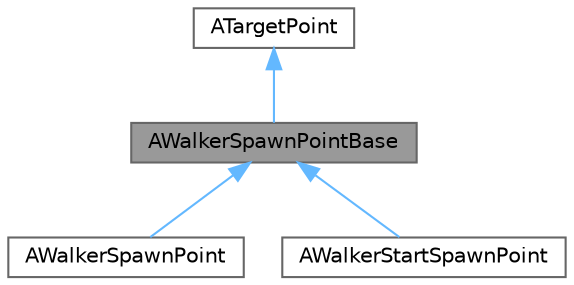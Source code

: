 digraph "AWalkerSpawnPointBase"
{
 // INTERACTIVE_SVG=YES
 // LATEX_PDF_SIZE
  bgcolor="transparent";
  edge [fontname=Helvetica,fontsize=10,labelfontname=Helvetica,labelfontsize=10];
  node [fontname=Helvetica,fontsize=10,shape=box,height=0.2,width=0.4];
  Node1 [id="Node000001",label="AWalkerSpawnPointBase",height=0.2,width=0.4,color="gray40", fillcolor="grey60", style="filled", fontcolor="black",tooltip="Base class for spawner locations for walkers."];
  Node2 -> Node1 [id="edge1_Node000001_Node000002",dir="back",color="steelblue1",style="solid",tooltip=" "];
  Node2 [id="Node000002",label="ATargetPoint",height=0.2,width=0.4,color="gray40", fillcolor="white", style="filled",URL="$dd/ded/classATargetPoint.html",tooltip=" "];
  Node1 -> Node3 [id="edge2_Node000001_Node000003",dir="back",color="steelblue1",style="solid",tooltip=" "];
  Node3 [id="Node000003",label="AWalkerSpawnPoint",height=0.2,width=0.4,color="gray40", fillcolor="white", style="filled",URL="$de/d25/classAWalkerSpawnPoint.html",tooltip="Used to set spawner locations for walkers in the level."];
  Node1 -> Node4 [id="edge3_Node000001_Node000004",dir="back",color="steelblue1",style="solid",tooltip=" "];
  Node4 [id="Node000004",label="AWalkerStartSpawnPoint",height=0.2,width=0.4,color="gray40", fillcolor="white", style="filled",URL="$d4/d9e/classAWalkerStartSpawnPoint.html",tooltip="Used to set spawner locations for walkers in the level."];
}
